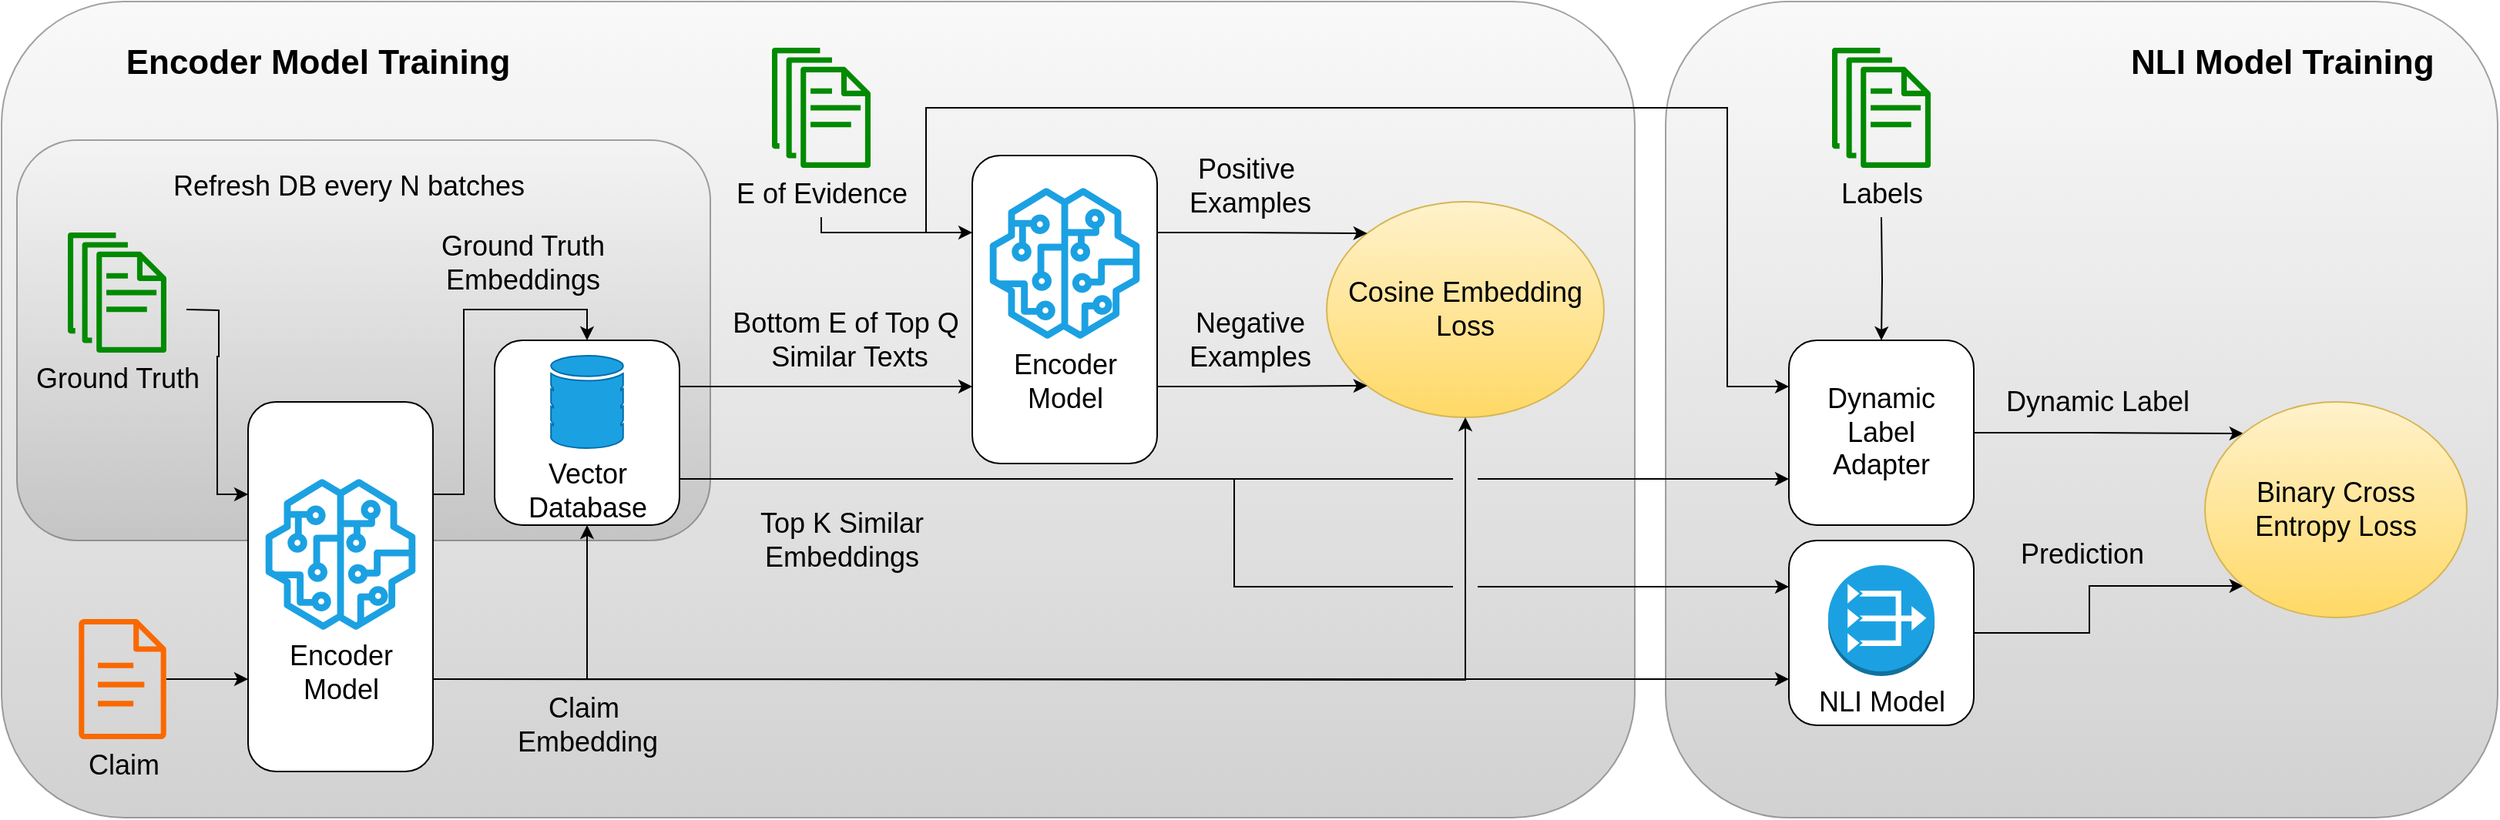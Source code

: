 <mxfile version="24.4.0" type="device">
  <diagram name="Page-1" id="B6N4WW4GB583knlXCKYC">
    <mxGraphModel dx="2181" dy="1451" grid="1" gridSize="10" guides="1" tooltips="1" connect="1" arrows="1" fold="1" page="0" pageScale="1" pageWidth="850" pageHeight="1100" math="0" shadow="0">
      <root>
        <mxCell id="0" />
        <mxCell id="1" parent="0" />
        <mxCell id="lgSUdNdctRrW7hIqT778-76" value="" style="rounded=1;whiteSpace=wrap;html=1;fillColor=#f5f5f5;gradientColor=#b3b3b3;strokeColor=#666666;opacity=60;glass=0;shadow=0;" vertex="1" parent="1">
          <mxGeometry x="920" y="-220" width="540" height="530" as="geometry" />
        </mxCell>
        <mxCell id="lgSUdNdctRrW7hIqT778-41" value="" style="rounded=1;whiteSpace=wrap;html=1;fillColor=#f5f5f5;gradientColor=#b3b3b3;strokeColor=#666666;opacity=60;glass=0;shadow=0;" vertex="1" parent="1">
          <mxGeometry x="-160" y="-220" width="1060" height="530" as="geometry" />
        </mxCell>
        <mxCell id="lgSUdNdctRrW7hIqT778-37" value="" style="rounded=1;whiteSpace=wrap;html=1;fillColor=#f5f5f5;strokeColor=#666666;opacity=60;glass=0;shadow=0;gradientColor=#b3b3b3;gradientDirection=south;" vertex="1" parent="1">
          <mxGeometry x="-150" y="-130" width="450" height="260" as="geometry" />
        </mxCell>
        <mxCell id="lgSUdNdctRrW7hIqT778-7" style="edgeStyle=orthogonalEdgeStyle;rounded=0;orthogonalLoop=1;jettySize=auto;html=1;entryX=0;entryY=0.75;entryDx=0;entryDy=0;exitX=1;exitY=0.75;exitDx=0;exitDy=0;" edge="1" parent="1" source="lgSUdNdctRrW7hIqT778-1" target="lgSUdNdctRrW7hIqT778-2">
          <mxGeometry relative="1" as="geometry">
            <mxPoint x="120" y="240" as="sourcePoint" />
            <mxPoint x="1470" y="240" as="targetPoint" />
          </mxGeometry>
        </mxCell>
        <mxCell id="lgSUdNdctRrW7hIqT778-27" value="&lt;div style=&quot;font-size: 18px;&quot;&gt;&lt;font style=&quot;font-size: 18px;&quot;&gt;Claim&amp;nbsp;&lt;/font&gt;&lt;/div&gt;&lt;div style=&quot;font-size: 18px;&quot;&gt;&lt;font style=&quot;font-size: 18px;&quot;&gt;Embedding&lt;/font&gt;&lt;/div&gt;" style="edgeLabel;html=1;align=center;verticalAlign=middle;resizable=0;points=[];labelBackgroundColor=none;" vertex="1" connectable="0" parent="lgSUdNdctRrW7hIqT778-7">
          <mxGeometry x="-0.439" y="3" relative="1" as="geometry">
            <mxPoint x="-147" y="33" as="offset" />
          </mxGeometry>
        </mxCell>
        <mxCell id="lgSUdNdctRrW7hIqT778-46" style="edgeStyle=orthogonalEdgeStyle;rounded=0;orthogonalLoop=1;jettySize=auto;html=1;exitX=1;exitY=0.25;exitDx=0;exitDy=0;entryX=0.5;entryY=0;entryDx=0;entryDy=0;" edge="1" parent="1" source="lgSUdNdctRrW7hIqT778-1" target="lgSUdNdctRrW7hIqT778-3">
          <mxGeometry relative="1" as="geometry" />
        </mxCell>
        <mxCell id="lgSUdNdctRrW7hIqT778-48" style="edgeStyle=orthogonalEdgeStyle;rounded=0;orthogonalLoop=1;jettySize=auto;html=1;exitX=1;exitY=0.75;exitDx=0;exitDy=0;entryX=0.5;entryY=1;entryDx=0;entryDy=0;" edge="1" parent="1" source="lgSUdNdctRrW7hIqT778-1" target="lgSUdNdctRrW7hIqT778-3">
          <mxGeometry relative="1" as="geometry" />
        </mxCell>
        <mxCell id="lgSUdNdctRrW7hIqT778-1" value="" style="rounded=1;whiteSpace=wrap;html=1;" vertex="1" parent="1">
          <mxGeometry y="40" width="120" height="240" as="geometry" />
        </mxCell>
        <mxCell id="lgSUdNdctRrW7hIqT778-8" style="edgeStyle=orthogonalEdgeStyle;rounded=0;orthogonalLoop=1;jettySize=auto;html=1;entryX=0;entryY=1;entryDx=0;entryDy=0;" edge="1" parent="1" source="lgSUdNdctRrW7hIqT778-2" target="lgSUdNdctRrW7hIqT778-74">
          <mxGeometry relative="1" as="geometry">
            <mxPoint x="1230" y="190" as="targetPoint" />
          </mxGeometry>
        </mxCell>
        <mxCell id="lgSUdNdctRrW7hIqT778-26" value="&lt;font style=&quot;font-size: 18px;&quot;&gt;Prediction&lt;/font&gt;" style="edgeLabel;html=1;align=center;verticalAlign=middle;resizable=0;points=[];labelBackgroundColor=none;" vertex="1" connectable="0" parent="lgSUdNdctRrW7hIqT778-8">
          <mxGeometry x="0.731" y="-1" relative="1" as="geometry">
            <mxPoint x="-78" y="-22" as="offset" />
          </mxGeometry>
        </mxCell>
        <mxCell id="lgSUdNdctRrW7hIqT778-2" value="" style="rounded=1;whiteSpace=wrap;html=1;" vertex="1" parent="1">
          <mxGeometry x="1000" y="130" width="120" height="120" as="geometry" />
        </mxCell>
        <mxCell id="lgSUdNdctRrW7hIqT778-40" style="edgeStyle=orthogonalEdgeStyle;rounded=0;orthogonalLoop=1;jettySize=auto;html=1;exitX=1;exitY=0.25;exitDx=0;exitDy=0;entryX=0;entryY=0.75;entryDx=0;entryDy=0;" edge="1" parent="1" source="lgSUdNdctRrW7hIqT778-3" target="lgSUdNdctRrW7hIqT778-54">
          <mxGeometry relative="1" as="geometry">
            <mxPoint x="440" y="30" as="targetPoint" />
          </mxGeometry>
        </mxCell>
        <mxCell id="lgSUdNdctRrW7hIqT778-3" value="" style="rounded=1;whiteSpace=wrap;html=1;" vertex="1" parent="1">
          <mxGeometry x="160" width="120" height="120" as="geometry" />
        </mxCell>
        <mxCell id="lgSUdNdctRrW7hIqT778-11" value="&lt;div style=&quot;font-size: 18px;&quot;&gt;&lt;font style=&quot;font-size: 18px;&quot; color=&quot;#000000&quot;&gt;Encoder&lt;/font&gt;&lt;/div&gt;&lt;div style=&quot;font-size: 18px;&quot;&gt;&lt;font style=&quot;font-size: 18px;&quot; color=&quot;#000000&quot;&gt;Model&lt;/font&gt;&lt;/div&gt;" style="sketch=0;outlineConnect=0;fontColor=#ffffff;fillColor=#1ba1e2;strokeColor=#006EAF;dashed=0;verticalLabelPosition=bottom;verticalAlign=top;align=center;html=1;fontSize=12;fontStyle=0;aspect=fixed;pointerEvents=1;shape=mxgraph.aws4.sagemaker_model;" vertex="1" parent="1">
          <mxGeometry x="11" y="90" width="98" height="98" as="geometry" />
        </mxCell>
        <mxCell id="lgSUdNdctRrW7hIqT778-15" value="&lt;font style=&quot;font-size: 18px;&quot; color=&quot;#000000&quot;&gt;NLI Model&lt;br&gt;&lt;/font&gt;" style="outlineConnect=0;dashed=0;verticalLabelPosition=bottom;verticalAlign=top;align=center;html=1;shape=mxgraph.aws3.vpc_nat_gateway;fillColor=#1ba1e2;strokeColor=#006EAF;fontColor=#ffffff;" vertex="1" parent="1">
          <mxGeometry x="1025.5" y="146" width="69" height="72" as="geometry" />
        </mxCell>
        <mxCell id="lgSUdNdctRrW7hIqT778-44" style="edgeStyle=orthogonalEdgeStyle;rounded=0;orthogonalLoop=1;jettySize=auto;html=1;entryX=0;entryY=0.75;entryDx=0;entryDy=0;" edge="1" parent="1" source="lgSUdNdctRrW7hIqT778-16" target="lgSUdNdctRrW7hIqT778-1">
          <mxGeometry relative="1" as="geometry" />
        </mxCell>
        <mxCell id="lgSUdNdctRrW7hIqT778-16" value="&lt;font style=&quot;font-size: 18px;&quot; color=&quot;#000000&quot;&gt;Claim&lt;/font&gt;" style="sketch=0;outlineConnect=0;fillColor=#fa6800;strokeColor=#C73500;dashed=0;verticalLabelPosition=bottom;verticalAlign=top;align=center;html=1;fontSize=12;fontStyle=0;aspect=fixed;pointerEvents=1;shape=mxgraph.aws4.document;fontColor=#000000;" vertex="1" parent="1">
          <mxGeometry x="-110" y="181" width="57" height="78" as="geometry" />
        </mxCell>
        <mxCell id="lgSUdNdctRrW7hIqT778-32" style="edgeStyle=orthogonalEdgeStyle;rounded=0;orthogonalLoop=1;jettySize=auto;html=1;entryX=0;entryY=0.25;entryDx=0;entryDy=0;" edge="1" parent="1" target="lgSUdNdctRrW7hIqT778-1">
          <mxGeometry relative="1" as="geometry">
            <mxPoint x="-40" y="-20" as="sourcePoint" />
            <mxPoint y="-19.941" as="targetPoint" />
          </mxGeometry>
        </mxCell>
        <mxCell id="lgSUdNdctRrW7hIqT778-17" value="&lt;font style=&quot;font-size: 18px;&quot;&gt;&lt;font style=&quot;font-size: 18px;&quot; color=&quot;#000000&quot;&gt;Ground Truth&lt;/font&gt;&lt;br&gt;&lt;/font&gt;" style="sketch=0;outlineConnect=0;dashed=0;verticalLabelPosition=bottom;verticalAlign=top;align=center;html=1;fontSize=12;fontStyle=0;aspect=fixed;pointerEvents=1;shape=mxgraph.aws4.documents;fillColor=#008a00;strokeColor=#005700;fontColor=#ffffff;" vertex="1" parent="1">
          <mxGeometry x="-117" y="-70" width="64" height="78" as="geometry" />
        </mxCell>
        <mxCell id="lgSUdNdctRrW7hIqT778-25" value="&lt;div style=&quot;font-size: 18px;&quot;&gt;&lt;font style=&quot;font-size: 18px;&quot; color=&quot;#000000&quot;&gt;Vector&lt;/font&gt;&lt;/div&gt;&lt;div style=&quot;font-size: 18px;&quot;&gt;&lt;font style=&quot;font-size: 18px;&quot; color=&quot;#000000&quot;&gt;Database&lt;/font&gt;&lt;/div&gt;" style="sketch=0;html=1;aspect=fixed;strokeColor=#006EAF;shadow=0;fillColor=#1ba1e2;verticalAlign=top;labelPosition=center;verticalLabelPosition=bottom;shape=mxgraph.gcp2.database_2;fontColor=#ffffff;" vertex="1" parent="1">
          <mxGeometry x="196.6" y="10" width="46.8" height="60" as="geometry" />
        </mxCell>
        <mxCell id="lgSUdNdctRrW7hIqT778-28" value="&lt;div style=&quot;font-size: 18px;&quot;&gt;&lt;font style=&quot;font-size: 18px;&quot;&gt;Top K Similar&lt;/font&gt;&lt;/div&gt;&lt;div style=&quot;font-size: 18px;&quot;&gt;&lt;font style=&quot;font-size: 18px;&quot;&gt;Embeddings&lt;br&gt;&lt;/font&gt;&lt;/div&gt;" style="text;html=1;align=center;verticalAlign=middle;resizable=0;points=[];autosize=1;strokeColor=none;fillColor=none;" vertex="1" parent="1">
          <mxGeometry x="320" y="100" width="130" height="60" as="geometry" />
        </mxCell>
        <mxCell id="lgSUdNdctRrW7hIqT778-42" value="&lt;font style=&quot;font-size: 18px;&quot;&gt;Refresh DB every N batches&lt;/font&gt;" style="text;html=1;align=center;verticalAlign=middle;resizable=0;points=[];autosize=1;strokeColor=none;fillColor=none;" vertex="1" parent="1">
          <mxGeometry x="-60" y="-120" width="250" height="40" as="geometry" />
        </mxCell>
        <mxCell id="lgSUdNdctRrW7hIqT778-43" value="&lt;font style=&quot;font-size: 19px;&quot;&gt;&lt;b style=&quot;font-size: 22px;&quot;&gt;&lt;font style=&quot;font-size: 22px;&quot;&gt;Encoder Model Training&lt;br&gt;&lt;/font&gt;&lt;/b&gt;&lt;/font&gt;" style="text;html=1;align=center;verticalAlign=middle;resizable=0;points=[];autosize=1;strokeColor=none;fillColor=none;" vertex="1" parent="1">
          <mxGeometry x="-90" y="-200" width="270" height="40" as="geometry" />
        </mxCell>
        <mxCell id="lgSUdNdctRrW7hIqT778-47" value="&lt;div style=&quot;font-size: 18px;&quot;&gt;&lt;font style=&quot;font-size: 18px;&quot;&gt;Ground Truth&lt;/font&gt;&lt;/div&gt;&lt;div style=&quot;font-size: 18px;&quot;&gt;&lt;font style=&quot;font-size: 18px;&quot;&gt;&lt;font style=&quot;font-size: 18px;&quot;&gt;Embeddings&lt;/font&gt;&lt;font style=&quot;font-size: 18px;&quot;&gt;&lt;br&gt;&lt;/font&gt;&lt;/font&gt;&lt;/div&gt;" style="text;html=1;align=center;verticalAlign=middle;resizable=0;points=[];autosize=1;strokeColor=none;fillColor=none;" vertex="1" parent="1">
          <mxGeometry x="113.4" y="-80" width="130" height="60" as="geometry" />
        </mxCell>
        <mxCell id="lgSUdNdctRrW7hIqT778-50" value="&lt;div style=&quot;font-size: 18px;&quot;&gt;&lt;font style=&quot;font-size: 18px;&quot;&gt;Bottom E of Top Q&amp;nbsp;&lt;/font&gt;&lt;/div&gt;&lt;div style=&quot;font-size: 18px;&quot;&gt;&lt;font style=&quot;font-size: 18px;&quot;&gt;Similar&lt;font style=&quot;font-size: 18px;&quot;&gt; Texts&lt;/font&gt;&lt;font style=&quot;font-size: 18px;&quot;&gt;&lt;br&gt;&lt;/font&gt;&lt;/font&gt;&lt;/div&gt;" style="text;html=1;align=center;verticalAlign=middle;resizable=0;points=[];autosize=1;strokeColor=none;fillColor=none;" vertex="1" parent="1">
          <mxGeometry x="300" y="-30" width="180" height="60" as="geometry" />
        </mxCell>
        <mxCell id="lgSUdNdctRrW7hIqT778-58" style="edgeStyle=orthogonalEdgeStyle;rounded=0;orthogonalLoop=1;jettySize=auto;html=1;entryX=0;entryY=0.25;entryDx=0;entryDy=0;" edge="1" parent="1" target="lgSUdNdctRrW7hIqT778-54">
          <mxGeometry relative="1" as="geometry">
            <mxPoint x="372" y="-80" as="sourcePoint" />
            <Array as="points">
              <mxPoint x="372" y="-70" />
            </Array>
          </mxGeometry>
        </mxCell>
        <mxCell id="lgSUdNdctRrW7hIqT778-70" style="edgeStyle=orthogonalEdgeStyle;rounded=0;orthogonalLoop=1;jettySize=auto;html=1;entryX=0;entryY=0.25;entryDx=0;entryDy=0;" edge="1" parent="1" target="lgSUdNdctRrW7hIqT778-69">
          <mxGeometry relative="1" as="geometry">
            <mxPoint x="440" y="-70" as="sourcePoint" />
            <Array as="points">
              <mxPoint x="440" y="-151" />
              <mxPoint x="960" y="-151" />
              <mxPoint x="960" y="30" />
            </Array>
          </mxGeometry>
        </mxCell>
        <mxCell id="lgSUdNdctRrW7hIqT778-51" value="&lt;font style=&quot;font-size: 18px;&quot; color=&quot;#000000&quot;&gt;E of Evidence&lt;/font&gt;" style="sketch=0;outlineConnect=0;dashed=0;verticalLabelPosition=bottom;verticalAlign=top;align=center;html=1;fontSize=12;fontStyle=0;aspect=fixed;pointerEvents=1;shape=mxgraph.aws4.documents;fillColor=#008a00;strokeColor=#005700;fontColor=#ffffff;" vertex="1" parent="1">
          <mxGeometry x="340" y="-190" width="64" height="78" as="geometry" />
        </mxCell>
        <mxCell id="lgSUdNdctRrW7hIqT778-53" value="&lt;div style=&quot;font-size: 18px;&quot;&gt;&lt;font style=&quot;font-size: 18px;&quot;&gt;Cosine Embedding&lt;/font&gt;&lt;/div&gt;&lt;div style=&quot;font-size: 18px;&quot;&gt;&lt;font style=&quot;font-size: 18px;&quot;&gt;Loss&lt;/font&gt;&lt;br&gt;&lt;/div&gt;" style="ellipse;whiteSpace=wrap;html=1;fillColor=#fff2cc;gradientColor=#ffd966;strokeColor=#d6b656;" vertex="1" parent="1">
          <mxGeometry x="700" y="-90" width="180" height="140" as="geometry" />
        </mxCell>
        <mxCell id="lgSUdNdctRrW7hIqT778-64" style="edgeStyle=orthogonalEdgeStyle;rounded=0;orthogonalLoop=1;jettySize=auto;html=1;exitX=1;exitY=0.25;exitDx=0;exitDy=0;entryX=0;entryY=0;entryDx=0;entryDy=0;" edge="1" parent="1" source="lgSUdNdctRrW7hIqT778-54" target="lgSUdNdctRrW7hIqT778-53">
          <mxGeometry relative="1" as="geometry" />
        </mxCell>
        <mxCell id="lgSUdNdctRrW7hIqT778-65" style="edgeStyle=orthogonalEdgeStyle;rounded=0;orthogonalLoop=1;jettySize=auto;html=1;exitX=1;exitY=0.75;exitDx=0;exitDy=0;entryX=0;entryY=1;entryDx=0;entryDy=0;" edge="1" parent="1" source="lgSUdNdctRrW7hIqT778-54" target="lgSUdNdctRrW7hIqT778-53">
          <mxGeometry relative="1" as="geometry" />
        </mxCell>
        <mxCell id="lgSUdNdctRrW7hIqT778-54" value="" style="rounded=1;whiteSpace=wrap;html=1;" vertex="1" parent="1">
          <mxGeometry x="470" y="-120" width="120" height="200" as="geometry" />
        </mxCell>
        <mxCell id="lgSUdNdctRrW7hIqT778-55" value="&lt;div style=&quot;font-size: 18px;&quot;&gt;&lt;font style=&quot;font-size: 18px;&quot; color=&quot;#000000&quot;&gt;Encoder&lt;/font&gt;&lt;/div&gt;&lt;div style=&quot;font-size: 18px;&quot;&gt;&lt;font style=&quot;font-size: 18px;&quot; color=&quot;#000000&quot;&gt;Model&lt;/font&gt;&lt;/div&gt;" style="sketch=0;outlineConnect=0;fontColor=#ffffff;fillColor=#1ba1e2;strokeColor=#006EAF;dashed=0;verticalLabelPosition=bottom;verticalAlign=top;align=center;html=1;fontSize=12;fontStyle=0;aspect=fixed;pointerEvents=1;shape=mxgraph.aws4.sagemaker_model;" vertex="1" parent="1">
          <mxGeometry x="481" y="-99" width="98" height="98" as="geometry" />
        </mxCell>
        <mxCell id="lgSUdNdctRrW7hIqT778-66" value="&lt;div&gt;&lt;font style=&quot;font-size: 18px;&quot;&gt;Positive&amp;nbsp;&lt;/font&gt;&lt;/div&gt;&lt;div&gt;&lt;font style=&quot;font-size: 18px;&quot;&gt;Examples&lt;/font&gt;&lt;/div&gt;" style="text;html=1;align=center;verticalAlign=middle;resizable=0;points=[];autosize=1;strokeColor=none;fillColor=none;" vertex="1" parent="1">
          <mxGeometry x="600" y="-130" width="100" height="60" as="geometry" />
        </mxCell>
        <mxCell id="lgSUdNdctRrW7hIqT778-67" value="&lt;div&gt;&lt;font style=&quot;font-size: 18px;&quot;&gt;Negative&lt;/font&gt;&lt;/div&gt;&lt;div&gt;&lt;font style=&quot;font-size: 18px;&quot;&gt;Examples&lt;/font&gt;&lt;/div&gt;" style="text;html=1;align=center;verticalAlign=middle;resizable=0;points=[];autosize=1;strokeColor=none;fillColor=none;" vertex="1" parent="1">
          <mxGeometry x="600" y="-30" width="100" height="60" as="geometry" />
        </mxCell>
        <mxCell id="lgSUdNdctRrW7hIqT778-72" style="edgeStyle=orthogonalEdgeStyle;rounded=0;orthogonalLoop=1;jettySize=auto;html=1;entryX=0.5;entryY=0;entryDx=0;entryDy=0;" edge="1" parent="1" target="lgSUdNdctRrW7hIqT778-69">
          <mxGeometry relative="1" as="geometry">
            <mxPoint x="1060" y="-80" as="sourcePoint" />
          </mxGeometry>
        </mxCell>
        <mxCell id="lgSUdNdctRrW7hIqT778-68" value="&lt;font style=&quot;font-size: 18px;&quot; color=&quot;#000000&quot;&gt;Labels&lt;/font&gt;" style="sketch=0;outlineConnect=0;dashed=0;verticalLabelPosition=bottom;verticalAlign=top;align=center;html=1;fontSize=12;fontStyle=0;aspect=fixed;pointerEvents=1;shape=mxgraph.aws4.documents;fillColor=#008a00;strokeColor=#005700;fontColor=#ffffff;" vertex="1" parent="1">
          <mxGeometry x="1028" y="-190" width="64" height="78" as="geometry" />
        </mxCell>
        <mxCell id="lgSUdNdctRrW7hIqT778-73" style="edgeStyle=orthogonalEdgeStyle;rounded=0;orthogonalLoop=1;jettySize=auto;html=1;entryX=0;entryY=0;entryDx=0;entryDy=0;" edge="1" parent="1" source="lgSUdNdctRrW7hIqT778-69" target="lgSUdNdctRrW7hIqT778-74">
          <mxGeometry relative="1" as="geometry">
            <mxPoint x="1300" y="60" as="targetPoint" />
          </mxGeometry>
        </mxCell>
        <mxCell id="lgSUdNdctRrW7hIqT778-69" value="&lt;div&gt;&lt;font style=&quot;font-size: 18px;&quot;&gt;Dynamic Label&lt;/font&gt;&lt;/div&gt;&lt;div&gt;&lt;font style=&quot;font-size: 18px;&quot;&gt;Adapter&lt;/font&gt;&lt;/div&gt;" style="rounded=1;whiteSpace=wrap;html=1;" vertex="1" parent="1">
          <mxGeometry x="1000" width="120" height="120" as="geometry" />
        </mxCell>
        <mxCell id="lgSUdNdctRrW7hIqT778-74" value="&lt;div style=&quot;font-size: 18px;&quot;&gt;&lt;font style=&quot;font-size: 18px;&quot;&gt;Binary Cross&lt;/font&gt;&lt;/div&gt;&lt;div style=&quot;font-size: 18px;&quot;&gt;&lt;font style=&quot;font-size: 18px;&quot;&gt;&lt;font style=&quot;font-size: 18px;&quot;&gt;Entropy Loss&lt;/font&gt;&lt;font style=&quot;font-size: 18px;&quot;&gt;&lt;br&gt;&lt;/font&gt;&lt;/font&gt;&lt;/div&gt;" style="ellipse;whiteSpace=wrap;html=1;fillColor=#fff2cc;gradientColor=#ffd966;strokeColor=#d6b656;" vertex="1" parent="1">
          <mxGeometry x="1270" y="40" width="170" height="140" as="geometry" />
        </mxCell>
        <mxCell id="lgSUdNdctRrW7hIqT778-75" value="&lt;font style=&quot;font-size: 18px;&quot;&gt;Dynamic Label&lt;br&gt;&lt;/font&gt;" style="text;html=1;align=center;verticalAlign=middle;resizable=0;points=[];autosize=1;strokeColor=none;fillColor=none;" vertex="1" parent="1">
          <mxGeometry x="1130" y="20" width="140" height="40" as="geometry" />
        </mxCell>
        <mxCell id="lgSUdNdctRrW7hIqT778-77" value="&lt;font style=&quot;font-size: 19px;&quot;&gt;&lt;b style=&quot;font-size: 22px;&quot;&gt;&lt;font style=&quot;font-size: 22px;&quot;&gt;NLI Model Training&lt;br&gt;&lt;/font&gt;&lt;/b&gt;&lt;/font&gt;" style="text;whiteSpace=wrap;html=1;" vertex="1" parent="1">
          <mxGeometry x="1220" y="-200" width="220" height="50" as="geometry" />
        </mxCell>
        <mxCell id="lgSUdNdctRrW7hIqT778-79" style="edgeStyle=orthogonalEdgeStyle;rounded=0;orthogonalLoop=1;jettySize=auto;html=1;entryX=0.5;entryY=1;entryDx=0;entryDy=0;jumpStyle=none;jumpSize=14;" edge="1" parent="1" target="lgSUdNdctRrW7hIqT778-53">
          <mxGeometry relative="1" as="geometry">
            <mxPoint x="120" y="220" as="sourcePoint" />
          </mxGeometry>
        </mxCell>
        <mxCell id="lgSUdNdctRrW7hIqT778-49" style="edgeStyle=orthogonalEdgeStyle;rounded=0;orthogonalLoop=1;jettySize=auto;html=1;exitX=1;exitY=0.75;exitDx=0;exitDy=0;entryX=0;entryY=0.25;entryDx=0;entryDy=0;jumpStyle=gap;jumpSize=16;" edge="1" parent="1" source="lgSUdNdctRrW7hIqT778-3" target="lgSUdNdctRrW7hIqT778-2">
          <mxGeometry relative="1" as="geometry">
            <mxPoint x="470" y="89" as="targetPoint" />
          </mxGeometry>
        </mxCell>
        <mxCell id="lgSUdNdctRrW7hIqT778-71" style="edgeStyle=orthogonalEdgeStyle;rounded=0;orthogonalLoop=1;jettySize=auto;html=1;exitX=1;exitY=0.75;exitDx=0;exitDy=0;entryX=0;entryY=0.75;entryDx=0;entryDy=0;jumpStyle=gap;jumpSize=16;" edge="1" parent="1" source="lgSUdNdctRrW7hIqT778-3" target="lgSUdNdctRrW7hIqT778-69">
          <mxGeometry relative="1" as="geometry">
            <mxPoint x="1010" y="90" as="targetPoint" />
            <Array as="points" />
          </mxGeometry>
        </mxCell>
      </root>
    </mxGraphModel>
  </diagram>
</mxfile>
